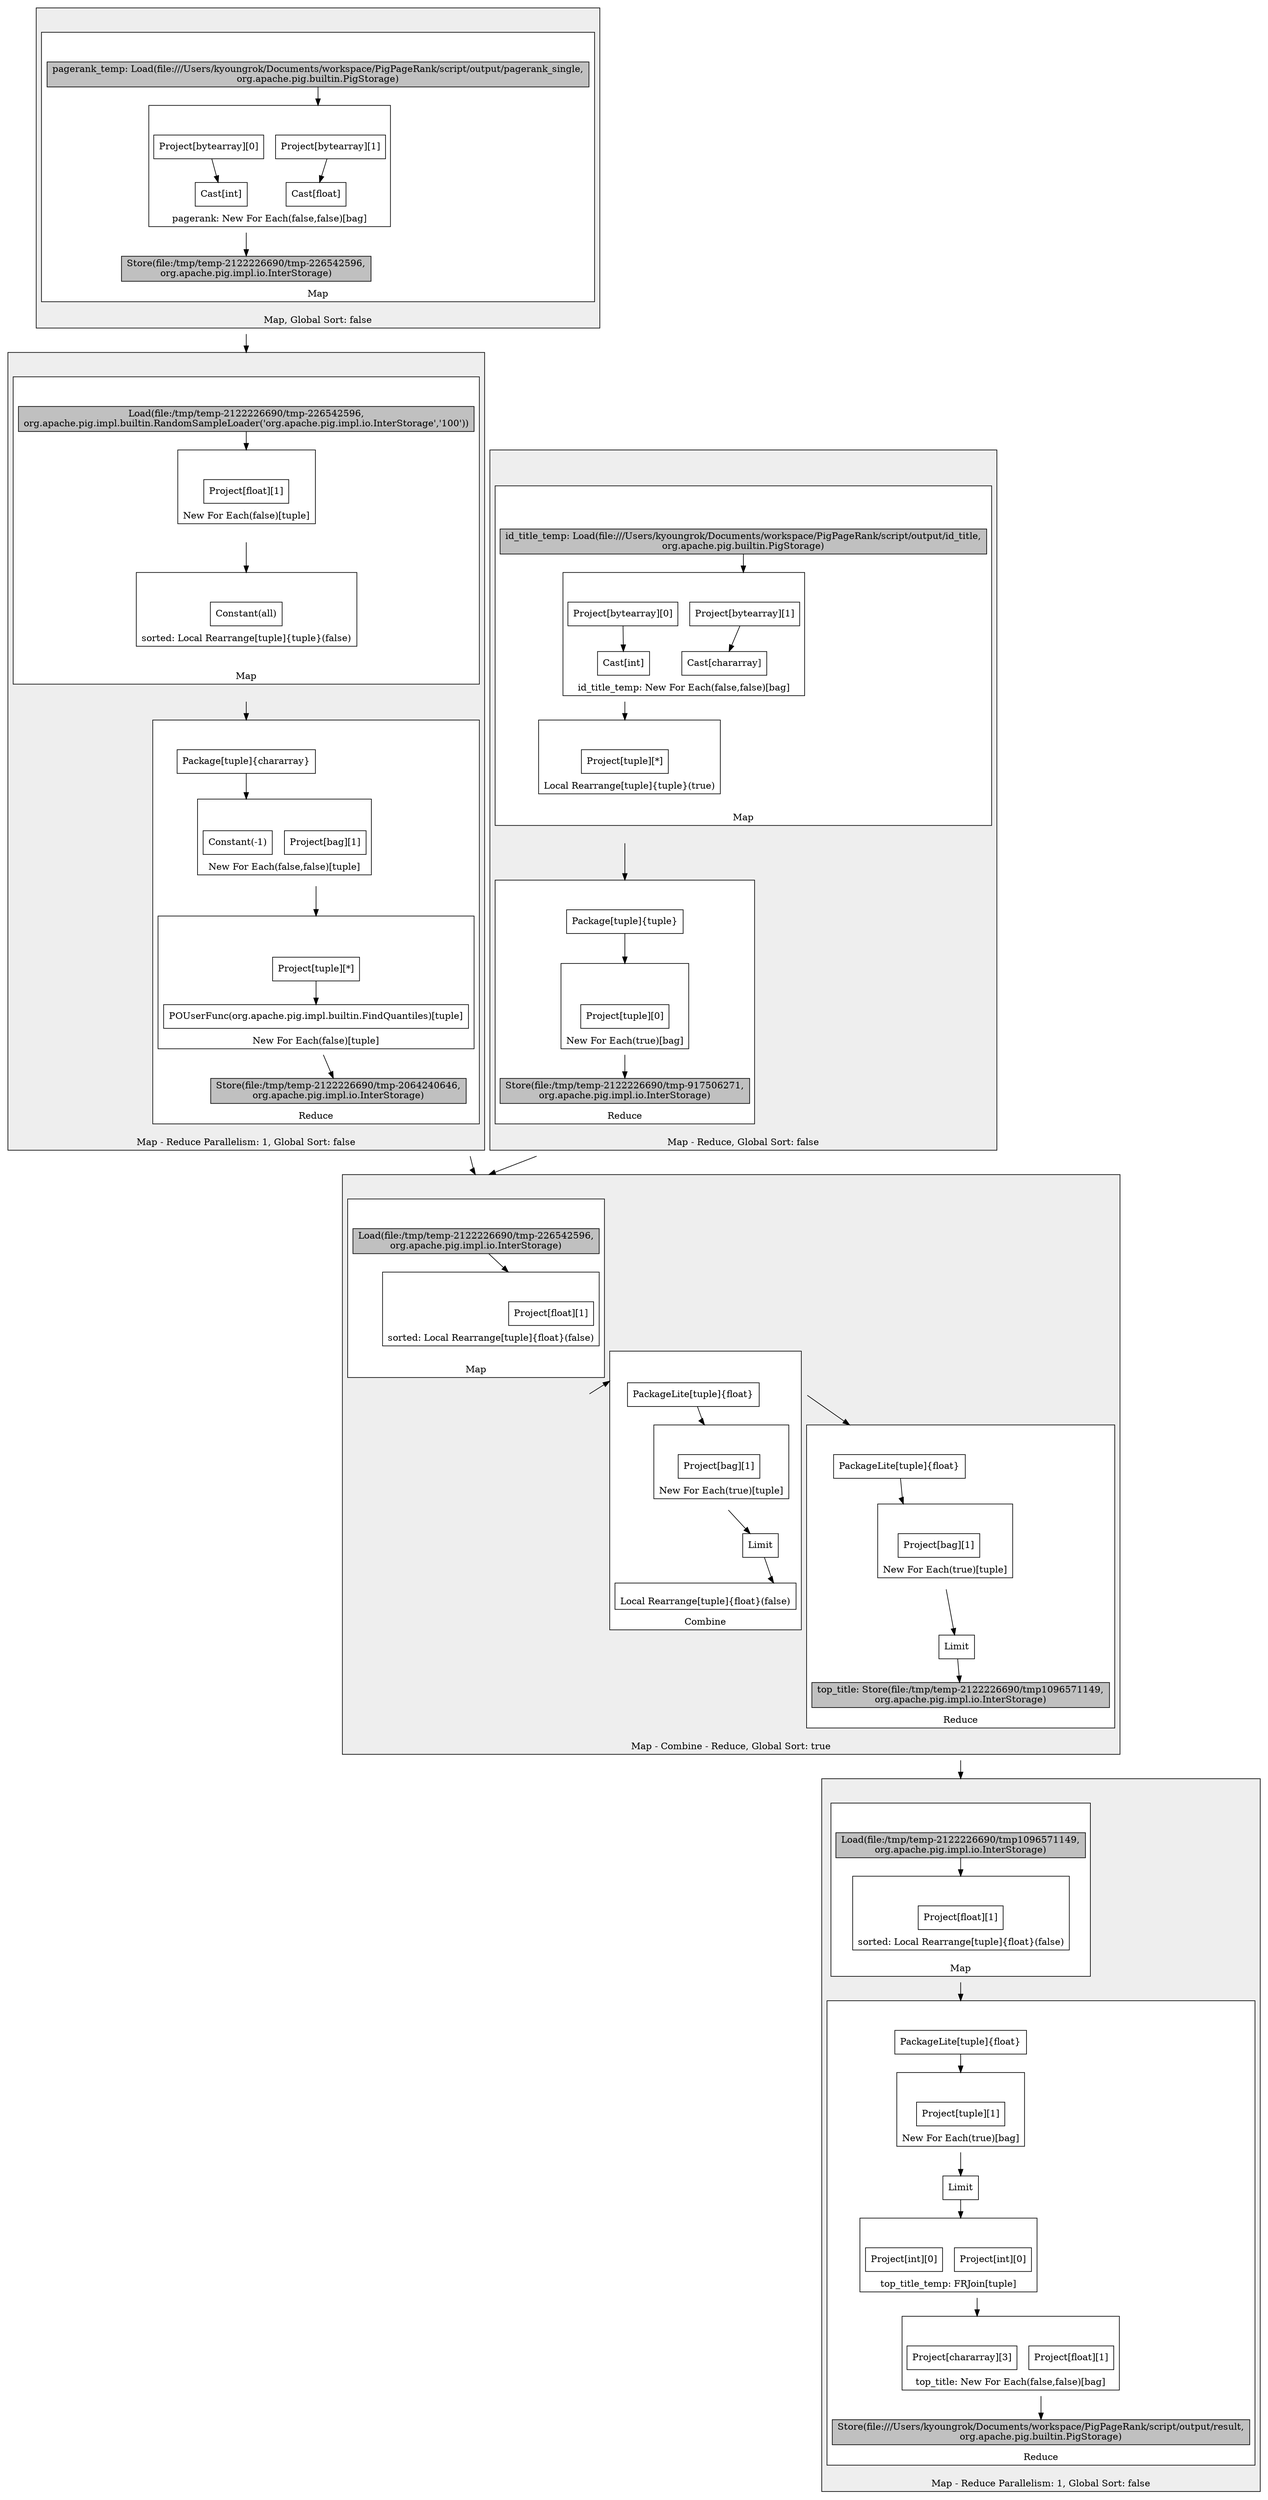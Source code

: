 #--------------------------------------------------
# Map Reduce Plan                                  
#--------------------------------------------------
digraph plan {
compound=true;
node [shape=rect];
s487399204_in [label="", style=invis, height=0, width=0];
s487399204_out [label="", style=invis, height=0, width=0];
subgraph cluster_487399204 {
label="Map - Reduce Parallelism: 1, Global Sort: false"; style="filled"; fillcolor="#EEEEEE"labelloc=b;
s0_in [label="", style=invis, height=0, width=0];
s0_out [label="", style=invis, height=0, width=0];
subgraph cluster_0 {
label="Map"; style="filled"; fillcolor="white"labelloc=b;
s487399180_in [label="", style=invis, height=0, width=0];
s487399180_out [label="", style=invis, height=0, width=0];
subgraph cluster_487399180 {
label="sorted: Local Rearrange[tuple]{float}(false)"labelloc=b;
487399181 [label="Project[float][1]"];
s487399180_in -> 487399181 [style=invis];
};
487399181 -> s487399180_out [style=invis];
487399182 [label="Load(file:/tmp/temp-2122226690/tmp1096571149,\norg.apache.pig.impl.io.InterStorage)", style="filled", fillcolor="gray"];
487399182 -> s487399180_in [lhead=cluster_487399180]
s0_in -> 487399182 [style=invis];
};
s487399180_out -> s0_out [style=invis];
s1_in [label="", style=invis, height=0, width=0];
s1_out [label="", style=invis, height=0, width=0];
subgraph cluster_1 {
label="Reduce"; style="filled"; fillcolor="white"labelloc=b;
s487399305_in [label="", style=invis, height=0, width=0];
s487399305_out [label="", style=invis, height=0, width=0];
subgraph cluster_487399305 {
label="top_title: New For Each(false,false)[bag]"labelloc=b;
487399330 [label="Project[chararray][3]"];
s487399305_in -> 487399330 [style=invis];
487399328 [label="Project[float][1]"];
s487399305_in -> 487399328 [style=invis];
};
487399330 -> s487399305_out [style=invis];
487399328 -> s487399305_out [style=invis];
487399175 [label="Limit"];
s487399176_in [label="", style=invis, height=0, width=0];
s487399176_out [label="", style=invis, height=0, width=0];
subgraph cluster_487399176 {
label="New For Each(true)[bag]"labelloc=b;
487399177 [label="Project[tuple][1]"];
s487399176_in -> 487399177 [style=invis];
};
487399177 -> s487399176_out [style=invis];
487399174 [label="Store(file:///Users/kyoungrok/Documents/workspace/PigPageRank/script/output/result,\norg.apache.pig.builtin.PigStorage)", style="filled", fillcolor="gray"];
487399178 [label="PackageLite[tuple]{float}"];
s487399336_in [label="", style=invis, height=0, width=0];
s487399336_out [label="", style=invis, height=0, width=0];
subgraph cluster_487399336 {
label="top_title_temp: FRJoin[tuple]"labelloc=b;
487399359 [label="Project[int][0]"];
s487399336_in -> 487399359 [style=invis];
487399337 [label="Project[int][0]"];
s487399336_in -> 487399337 [style=invis];
};
487399359 -> s487399336_out [style=invis];
487399337 -> s487399336_out [style=invis];
s487399305_out -> 487399174
487399175 -> s487399336_in [lhead=cluster_487399336]
s487399176_out -> 487399175
487399178 -> s487399176_in [lhead=cluster_487399176]
s487399336_out -> s487399305_in [lhead=cluster_487399305]
s1_in -> 487399178 [style=invis];
};
487399174 -> s1_out [style=invis];
s0_out -> s1_in [lhead=cluster_1]
s487399204_in -> s0_in [style=invis];
};
s1_out -> s487399204_out [style=invis];
s487399300_in [label="", style=invis, height=0, width=0];
s487399300_out [label="", style=invis, height=0, width=0];
subgraph cluster_487399300 {
label="Map - Reduce Parallelism: 1, Global Sort: false"; style="filled"; fillcolor="#EEEEEE"labelloc=b;
s2_in [label="", style=invis, height=0, width=0];
s2_out [label="", style=invis, height=0, width=0];
subgraph cluster_2 {
label="Map"; style="filled"; fillcolor="white"labelloc=b;
s487399298_in [label="", style=invis, height=0, width=0];
s487399298_out [label="", style=invis, height=0, width=0];
subgraph cluster_487399298 {
label="New For Each(false)[tuple]"labelloc=b;
487399299 [label="Project[float][1]"];
s487399298_in -> 487399299 [style=invis];
};
487399299 -> s487399298_out [style=invis];
s487399275_in [label="", style=invis, height=0, width=0];
s487399275_out [label="", style=invis, height=0, width=0];
subgraph cluster_487399275 {
label="sorted: Local Rearrange[tuple]{tuple}(false)"labelloc=b;
487399297 [label="Constant(all)"];
s487399275_in -> 487399297 [style=invis];
};
487399297 -> s487399275_out [style=invis];
487399301 [label="Load(file:/tmp/temp-2122226690/tmp-226542596,\norg.apache.pig.impl.builtin.RandomSampleLoader('org.apache.pig.impl.io.InterStorage','100'))", style="filled", fillcolor="gray"];
s487399298_out -> s487399275_in [lhead=cluster_487399275]
487399301 -> s487399298_in [lhead=cluster_487399298]
s2_in -> 487399301 [style=invis];
};
s487399275_out -> s2_out [style=invis];
s3_in [label="", style=invis, height=0, width=0];
s3_out [label="", style=invis, height=0, width=0];
subgraph cluster_3 {
label="Reduce"; style="filled"; fillcolor="white"labelloc=b;
s487399270_in [label="", style=invis, height=0, width=0];
s487399270_out [label="", style=invis, height=0, width=0];
subgraph cluster_487399270 {
label="New For Each(false,false)[tuple]"labelloc=b;
487399271 [label="Constant(-1)"];
s487399270_in -> 487399271 [style=invis];
487399273 [label="Project[bag][1]"];
s487399270_in -> 487399273 [style=invis];
};
487399271 -> s487399270_out [style=invis];
487399273 -> s487399270_out [style=invis];
487399266 [label="Store(file:/tmp/temp-2122226690/tmp-2064240646,\norg.apache.pig.impl.io.InterStorage)", style="filled", fillcolor="gray"];
s487399267_in [label="", style=invis, height=0, width=0];
s487399267_out [label="", style=invis, height=0, width=0];
subgraph cluster_487399267 {
label="New For Each(false)[tuple]"labelloc=b;
487399269 [label="Project[tuple][*]"];
487399268 [label="POUserFunc(org.apache.pig.impl.builtin.FindQuantiles)[tuple]"];
487399269 -> 487399268
s487399267_in -> 487399269 [style=invis];
};
487399268 -> s487399267_out [style=invis];
487399274 [label="Package[tuple]{chararray}"];
s487399270_out -> s487399267_in [lhead=cluster_487399267]
s487399267_out -> 487399266
487399274 -> s487399270_in [lhead=cluster_487399270]
s3_in -> 487399274 [style=invis];
};
487399266 -> s3_out [style=invis];
s2_out -> s3_in [lhead=cluster_3]
s487399300_in -> s2_in [style=invis];
};
s3_out -> s487399300_out [style=invis];
s487399211_in [label="", style=invis, height=0, width=0];
s487399211_out [label="", style=invis, height=0, width=0];
subgraph cluster_487399211 {
label="Map - Reduce, Global Sort: false"; style="filled"; fillcolor="#EEEEEE"labelloc=b;
s4_in [label="", style=invis, height=0, width=0];
s4_out [label="", style=invis, height=0, width=0];
subgraph cluster_4 {
label="Map"; style="filled"; fillcolor="white"labelloc=b;
s487399209_in [label="", style=invis, height=0, width=0];
s487399209_out [label="", style=invis, height=0, width=0];
subgraph cluster_487399209 {
label="Local Rearrange[tuple]{tuple}(true)"labelloc=b;
487399210 [label="Project[tuple][*]"];
s487399209_in -> 487399210 [style=invis];
};
487399210 -> s487399209_out [style=invis];
487399368 [label="id_title_temp: Load(file:///Users/kyoungrok/Documents/workspace/PigPageRank/script/output/id_title,\norg.apache.pig.builtin.PigStorage)", style="filled", fillcolor="gray"];
s487399361_in [label="", style=invis, height=0, width=0];
s487399361_out [label="", style=invis, height=0, width=0];
subgraph cluster_487399361 {
label="id_title_temp: New For Each(false,false)[bag]"labelloc=b;
487399367 [label="Project[bytearray][0]"];
487399366 [label="Cast[int]"];
487399367 -> 487399366
s487399361_in -> 487399367 [style=invis];
487399364 [label="Project[bytearray][1]"];
487399363 [label="Cast[chararray]"];
487399364 -> 487399363
s487399361_in -> 487399364 [style=invis];
};
487399366 -> s487399361_out [style=invis];
487399363 -> s487399361_out [style=invis];
487399368 -> s487399361_in [lhead=cluster_487399361]
s487399361_out -> s487399209_in [lhead=cluster_487399209]
s4_in -> 487399368 [style=invis];
};
s487399209_out -> s4_out [style=invis];
s5_in [label="", style=invis, height=0, width=0];
s5_out [label="", style=invis, height=0, width=0];
subgraph cluster_5 {
label="Reduce"; style="filled"; fillcolor="white"labelloc=b;
487399205 [label="Store(file:/tmp/temp-2122226690/tmp-917506271,\norg.apache.pig.impl.io.InterStorage)", style="filled", fillcolor="gray"];
s487399206_in [label="", style=invis, height=0, width=0];
s487399206_out [label="", style=invis, height=0, width=0];
subgraph cluster_487399206 {
label="New For Each(true)[bag]"labelloc=b;
487399207 [label="Project[tuple][0]"];
s487399206_in -> 487399207 [style=invis];
};
487399207 -> s487399206_out [style=invis];
487399208 [label="Package[tuple]{tuple}"];
s487399206_out -> 487399205
487399208 -> s487399206_in [lhead=cluster_487399206]
s5_in -> 487399208 [style=invis];
};
487399205 -> s5_out [style=invis];
s4_out -> s5_in [lhead=cluster_5]
s487399211_in -> s4_in [style=invis];
};
s5_out -> s487399211_out [style=invis];
s487399243_in [label="", style=invis, height=0, width=0];
s487399243_out [label="", style=invis, height=0, width=0];
subgraph cluster_487399243 {
label="Map - Combine - Reduce, Global Sort: true"; style="filled"; fillcolor="#EEEEEE"labelloc=b;
s6_in [label="", style=invis, height=0, width=0];
s6_out [label="", style=invis, height=0, width=0];
subgraph cluster_6 {
label="Map"; style="filled"; fillcolor="white"labelloc=b;
487399244 [label="Load(file:/tmp/temp-2122226690/tmp-226542596,\norg.apache.pig.impl.io.InterStorage)", style="filled", fillcolor="gray"];
s487399242_in [label="", style=invis, height=0, width=0];
s487399242_out [label="", style=invis, height=0, width=0];
subgraph cluster_487399242 {
label="sorted: Local Rearrange[tuple]{float}(false)"labelloc=b;
1923940095 [label="Project[float][1]"];
s487399242_in -> 1923940095 [style=invis];
};
1923940095 -> s487399242_out [style=invis];
487399244 -> s487399242_in [lhead=cluster_487399242]
s6_in -> 487399244 [style=invis];
};
s487399242_out -> s6_out [style=invis];
s7_in [label="", style=invis, height=0, width=0];
s7_out [label="", style=invis, height=0, width=0];
subgraph cluster_7 {
label="Combine"; style="filled"; fillcolor="white"labelloc=b;
s487399239_in [label="", style=invis, height=0, width=0];
s487399239_out [label="", style=invis, height=0, width=0];
subgraph cluster_487399239 {
label="New For Each(true)[tuple]"labelloc=b;
487399240 [label="Project[bag][1]"];
s487399239_in -> 487399240 [style=invis];
};
487399240 -> s487399239_out [style=invis];
s487399237_in [label="", style=invis, height=0, width=0];
s487399237_out [label="", style=invis, height=0, width=0];
subgraph cluster_487399237 {
label="Local Rearrange[tuple]{float}(false)"labelloc=b;
1923940095 [label="Project[float][1]"];
s487399237_in -> 1923940095 [style=invis];
};
1923940095 -> s487399237_out [style=invis];
487399238 [label="Limit"];
487399241 [label="PackageLite[tuple]{float}"];
s487399239_out -> 487399238
487399238 -> s487399237_in [lhead=cluster_487399237]
487399241 -> s487399239_in [lhead=cluster_487399239]
s7_in -> 487399241 [style=invis];
};
s487399237_out -> s7_out [style=invis];
s8_in [label="", style=invis, height=0, width=0];
s8_out [label="", style=invis, height=0, width=0];
subgraph cluster_8 {
label="Reduce"; style="filled"; fillcolor="white"labelloc=b;
487399236 [label="PackageLite[tuple]{float}"];
487399212 [label="Limit"];
487399304 [label="top_title: Store(file:/tmp/temp-2122226690/tmp1096571149,\norg.apache.pig.impl.io.InterStorage)", style="filled", fillcolor="gray"];
s487399213_in [label="", style=invis, height=0, width=0];
s487399213_out [label="", style=invis, height=0, width=0];
subgraph cluster_487399213 {
label="New For Each(true)[tuple]"labelloc=b;
487399235 [label="Project[bag][1]"];
s487399213_in -> 487399235 [style=invis];
};
487399235 -> s487399213_out [style=invis];
487399236 -> s487399213_in [lhead=cluster_487399213]
487399212 -> 487399304
s487399213_out -> 487399212
s8_in -> 487399236 [style=invis];
};
487399304 -> s8_out [style=invis];
s6_out -> s7_in [lhead=cluster_7]
s7_out -> s8_in [lhead=cluster_8]
s487399243_in -> s6_in [style=invis];
};
s8_out -> s487399243_out [style=invis];
s487399303_in [label="", style=invis, height=0, width=0];
s487399303_out [label="", style=invis, height=0, width=0];
subgraph cluster_487399303 {
label="Map, Global Sort: false"; style="filled"; fillcolor="#EEEEEE"labelloc=b;
s9_in [label="", style=invis, height=0, width=0];
s9_out [label="", style=invis, height=0, width=0];
subgraph cluster_9 {
label="Map"; style="filled"; fillcolor="white"labelloc=b;
1923940087 [label="pagerank_temp: Load(file:///Users/kyoungrok/Documents/workspace/PigPageRank/script/output/pagerank_single,\norg.apache.pig.builtin.PigStorage)", style="filled", fillcolor="gray"];
s1923940094_in [label="", style=invis, height=0, width=0];
s1923940094_out [label="", style=invis, height=0, width=0];
subgraph cluster_1923940094 {
label="pagerank: New For Each(false,false)[bag]"labelloc=b;
1923940088 [label="Project[bytearray][0]"];
1923940089 [label="Cast[int]"];
1923940088 -> 1923940089
s1923940094_in -> 1923940088 [style=invis];
1923940091 [label="Project[bytearray][1]"];
1923940092 [label="Cast[float]"];
1923940091 -> 1923940092
s1923940094_in -> 1923940091 [style=invis];
};
1923940089 -> s1923940094_out [style=invis];
1923940092 -> s1923940094_out [style=invis];
487399302 [label="Store(file:/tmp/temp-2122226690/tmp-226542596,\norg.apache.pig.impl.io.InterStorage)", style="filled", fillcolor="gray"];
1923940087 -> s1923940094_in [lhead=cluster_1923940094]
s1923940094_out -> 487399302
s9_in -> 1923940087 [style=invis];
};
487399302 -> s9_out [style=invis];
s487399303_in -> s9_in [style=invis];
};
s9_out -> s487399303_out [style=invis];
s487399300_out -> s487399243_in [lhead=cluster_487399243]
s487399211_out -> s487399243_in [lhead=cluster_487399243]
s487399243_out -> s487399204_in [lhead=cluster_487399204]
s487399303_out -> s487399300_in [lhead=cluster_487399300]
}

